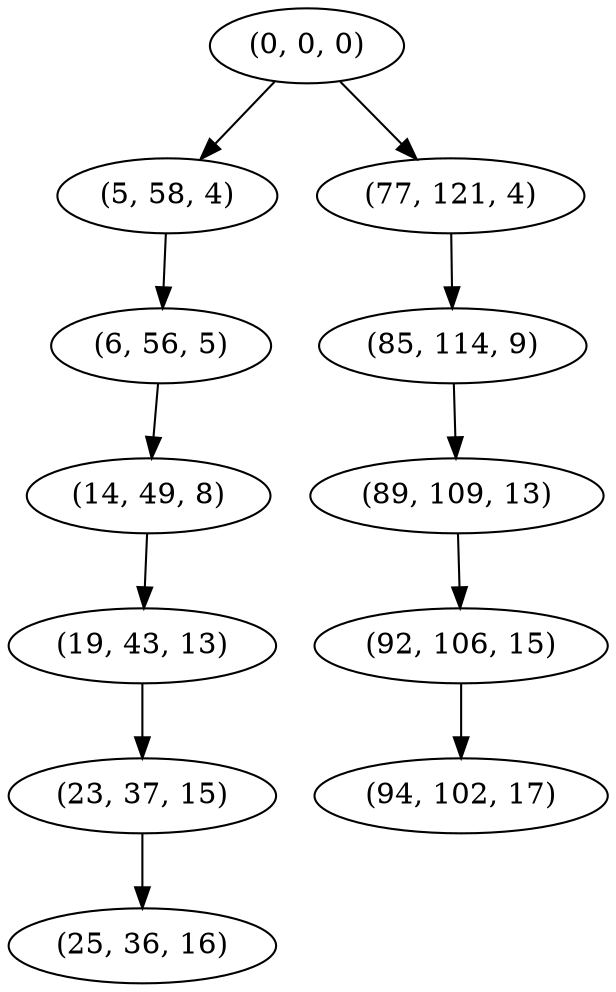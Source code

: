 digraph tree {
    "(0, 0, 0)";
    "(5, 58, 4)";
    "(6, 56, 5)";
    "(14, 49, 8)";
    "(19, 43, 13)";
    "(23, 37, 15)";
    "(25, 36, 16)";
    "(77, 121, 4)";
    "(85, 114, 9)";
    "(89, 109, 13)";
    "(92, 106, 15)";
    "(94, 102, 17)";
    "(0, 0, 0)" -> "(5, 58, 4)";
    "(0, 0, 0)" -> "(77, 121, 4)";
    "(5, 58, 4)" -> "(6, 56, 5)";
    "(6, 56, 5)" -> "(14, 49, 8)";
    "(14, 49, 8)" -> "(19, 43, 13)";
    "(19, 43, 13)" -> "(23, 37, 15)";
    "(23, 37, 15)" -> "(25, 36, 16)";
    "(77, 121, 4)" -> "(85, 114, 9)";
    "(85, 114, 9)" -> "(89, 109, 13)";
    "(89, 109, 13)" -> "(92, 106, 15)";
    "(92, 106, 15)" -> "(94, 102, 17)";
}
